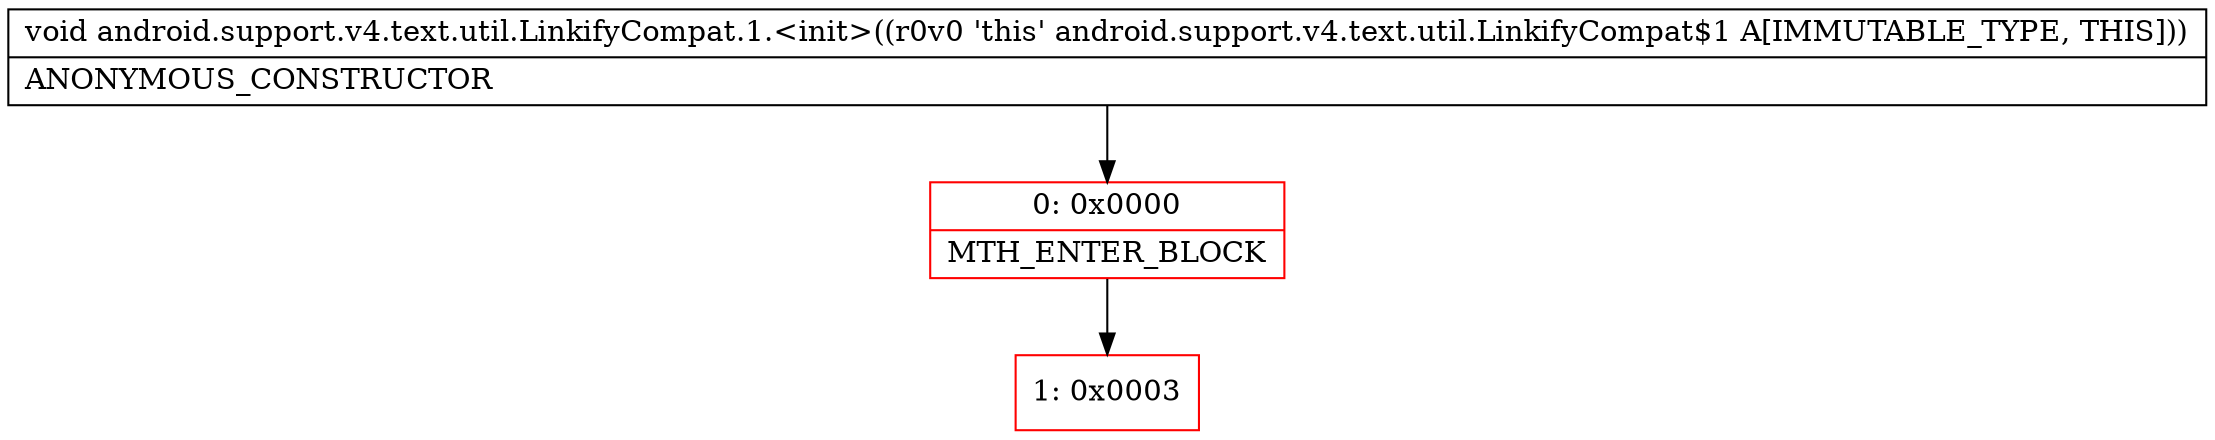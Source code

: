 digraph "CFG forandroid.support.v4.text.util.LinkifyCompat.1.\<init\>()V" {
subgraph cluster_Region_470664720 {
label = "R(0)";
node [shape=record,color=blue];
}
Node_0 [shape=record,color=red,label="{0\:\ 0x0000|MTH_ENTER_BLOCK\l}"];
Node_1 [shape=record,color=red,label="{1\:\ 0x0003}"];
MethodNode[shape=record,label="{void android.support.v4.text.util.LinkifyCompat.1.\<init\>((r0v0 'this' android.support.v4.text.util.LinkifyCompat$1 A[IMMUTABLE_TYPE, THIS]))  | ANONYMOUS_CONSTRUCTOR\l}"];
MethodNode -> Node_0;
Node_0 -> Node_1;
}


